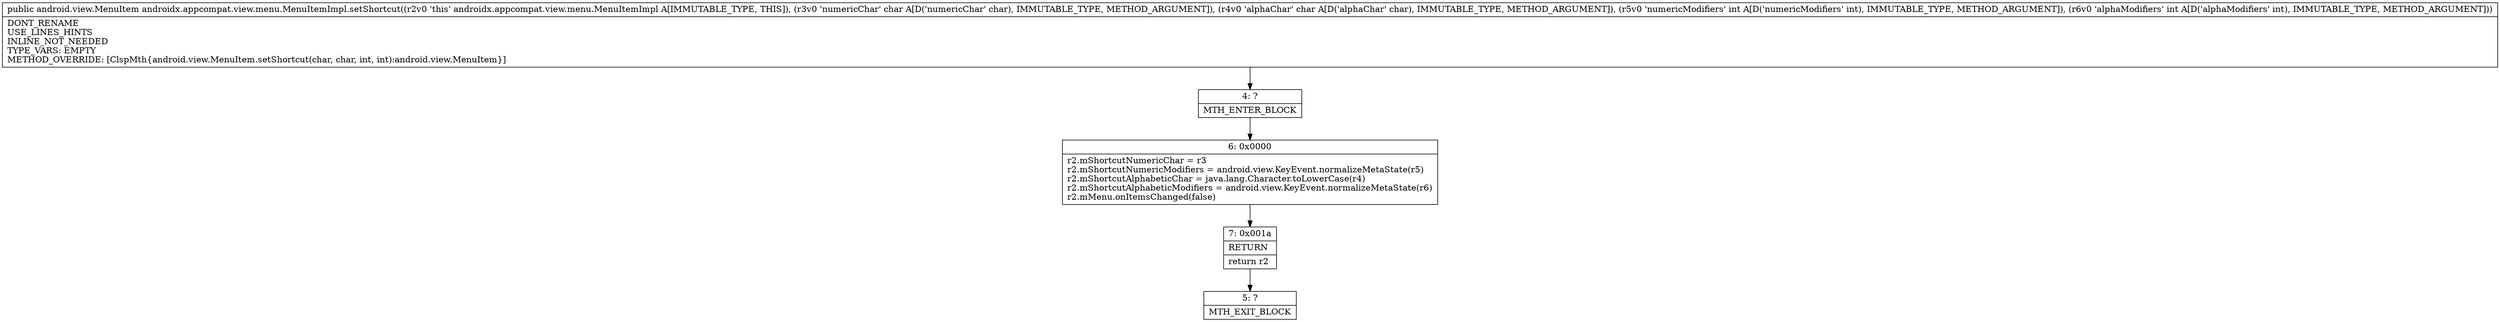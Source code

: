 digraph "CFG forandroidx.appcompat.view.menu.MenuItemImpl.setShortcut(CCII)Landroid\/view\/MenuItem;" {
Node_4 [shape=record,label="{4\:\ ?|MTH_ENTER_BLOCK\l}"];
Node_6 [shape=record,label="{6\:\ 0x0000|r2.mShortcutNumericChar = r3\lr2.mShortcutNumericModifiers = android.view.KeyEvent.normalizeMetaState(r5)\lr2.mShortcutAlphabeticChar = java.lang.Character.toLowerCase(r4)\lr2.mShortcutAlphabeticModifiers = android.view.KeyEvent.normalizeMetaState(r6)\lr2.mMenu.onItemsChanged(false)\l}"];
Node_7 [shape=record,label="{7\:\ 0x001a|RETURN\l|return r2\l}"];
Node_5 [shape=record,label="{5\:\ ?|MTH_EXIT_BLOCK\l}"];
MethodNode[shape=record,label="{public android.view.MenuItem androidx.appcompat.view.menu.MenuItemImpl.setShortcut((r2v0 'this' androidx.appcompat.view.menu.MenuItemImpl A[IMMUTABLE_TYPE, THIS]), (r3v0 'numericChar' char A[D('numericChar' char), IMMUTABLE_TYPE, METHOD_ARGUMENT]), (r4v0 'alphaChar' char A[D('alphaChar' char), IMMUTABLE_TYPE, METHOD_ARGUMENT]), (r5v0 'numericModifiers' int A[D('numericModifiers' int), IMMUTABLE_TYPE, METHOD_ARGUMENT]), (r6v0 'alphaModifiers' int A[D('alphaModifiers' int), IMMUTABLE_TYPE, METHOD_ARGUMENT]))  | DONT_RENAME\lUSE_LINES_HINTS\lINLINE_NOT_NEEDED\lTYPE_VARS: EMPTY\lMETHOD_OVERRIDE: [ClspMth\{android.view.MenuItem.setShortcut(char, char, int, int):android.view.MenuItem\}]\l}"];
MethodNode -> Node_4;Node_4 -> Node_6;
Node_6 -> Node_7;
Node_7 -> Node_5;
}

